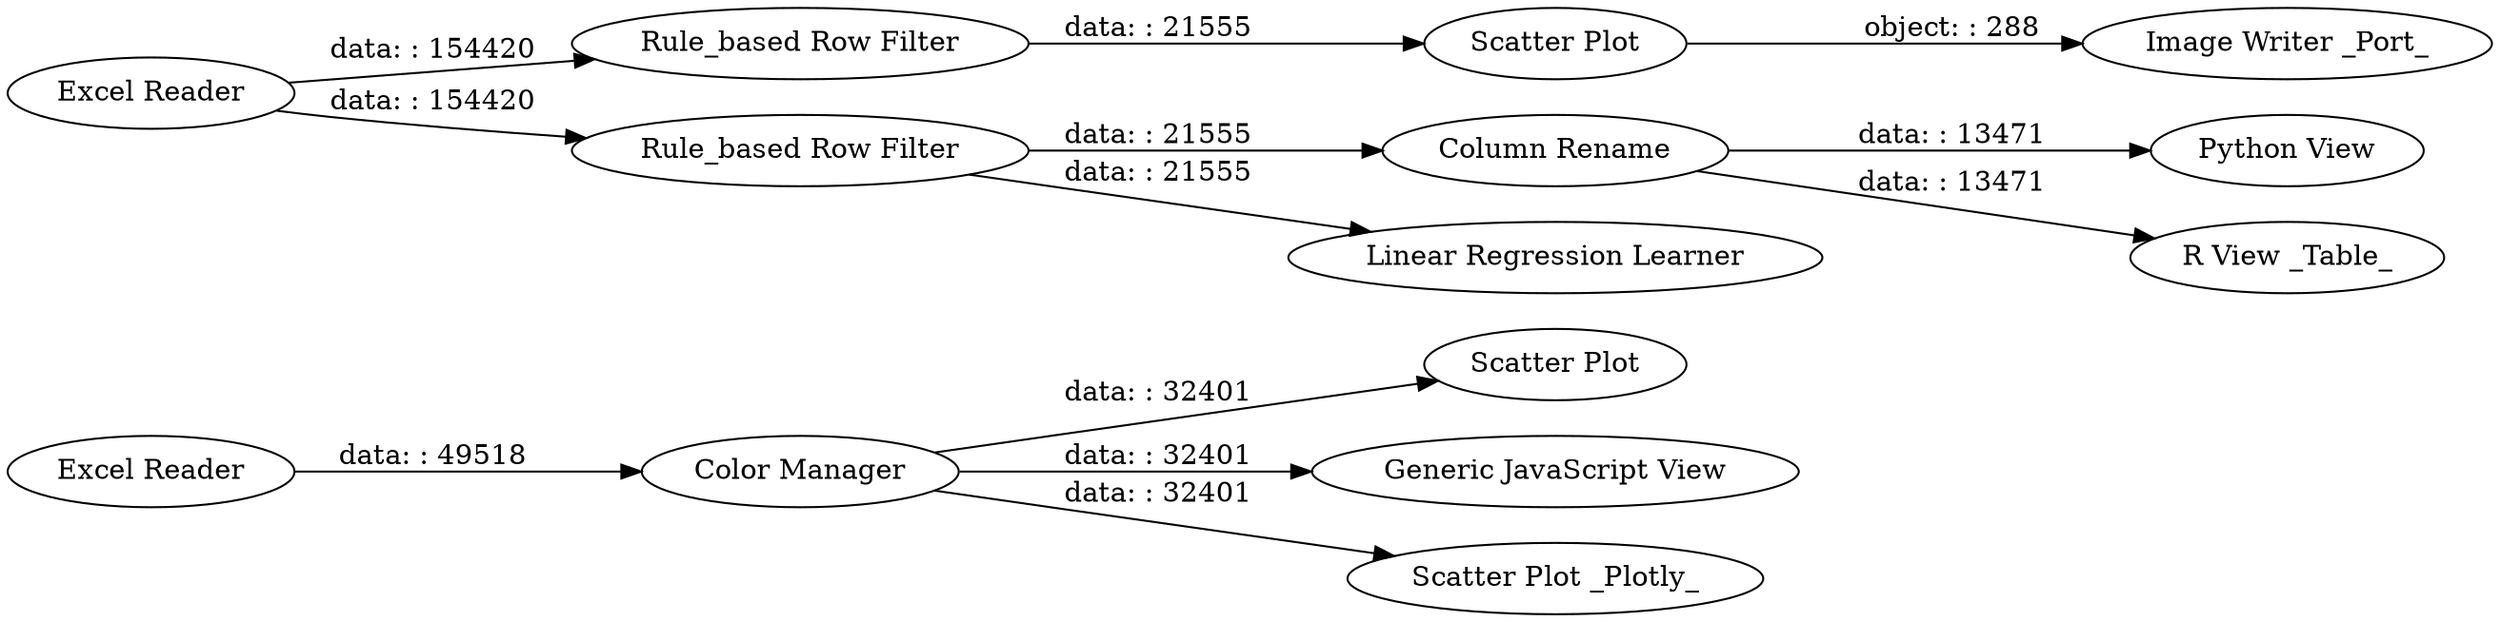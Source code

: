 digraph {
	"7535011877947936286_20" [label="Excel Reader"]
	"7535011877947936286_98" [label="Column Rename"]
	"7535011877947936286_96" [label="Python View"]
	"7535011877947936286_1" [label="Excel Reader"]
	"7535011877947936286_22" [label="Scatter Plot"]
	"7535011877947936286_36" [label="Generic JavaScript View"]
	"7535011877947936286_26" [label="Color Manager"]
	"7535011877947936286_2" [label="Rule_based Row Filter"]
	"7535011877947936286_99" [label="Scatter Plot _Plotly_"]
	"7535011877947936286_24" [label="Image Writer _Port_"]
	"7535011877947936286_33" [label="Rule_based Row Filter"]
	"7535011877947936286_32" [label="Linear Regression Learner"]
	"7535011877947936286_97" [label="R View _Table_"]
	"7535011877947936286_23" [label="Scatter Plot"]
	"7535011877947936286_20" -> "7535011877947936286_26" [label="data: : 49518"]
	"7535011877947936286_2" -> "7535011877947936286_23" [label="data: : 21555"]
	"7535011877947936286_98" -> "7535011877947936286_96" [label="data: : 13471"]
	"7535011877947936286_33" -> "7535011877947936286_98" [label="data: : 21555"]
	"7535011877947936286_26" -> "7535011877947936286_99" [label="data: : 32401"]
	"7535011877947936286_98" -> "7535011877947936286_97" [label="data: : 13471"]
	"7535011877947936286_26" -> "7535011877947936286_22" [label="data: : 32401"]
	"7535011877947936286_23" -> "7535011877947936286_24" [label="object: : 288"]
	"7535011877947936286_33" -> "7535011877947936286_32" [label="data: : 21555"]
	"7535011877947936286_1" -> "7535011877947936286_33" [label="data: : 154420"]
	"7535011877947936286_1" -> "7535011877947936286_2" [label="data: : 154420"]
	"7535011877947936286_26" -> "7535011877947936286_36" [label="data: : 32401"]
	rankdir=LR
}
